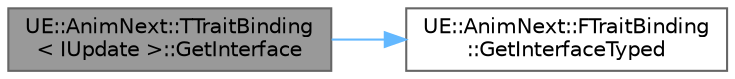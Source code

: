 digraph "UE::AnimNext::TTraitBinding&lt; IUpdate &gt;::GetInterface"
{
 // INTERACTIVE_SVG=YES
 // LATEX_PDF_SIZE
  bgcolor="transparent";
  edge [fontname=Helvetica,fontsize=10,labelfontname=Helvetica,labelfontsize=10];
  node [fontname=Helvetica,fontsize=10,shape=box,height=0.2,width=0.4];
  rankdir="LR";
  Node1 [id="Node000001",label="UE::AnimNext::TTraitBinding\l\< IUpdate \>::GetInterface",height=0.2,width=0.4,color="gray40", fillcolor="grey60", style="filled", fontcolor="black",tooltip=" "];
  Node1 -> Node2 [id="edge1_Node000001_Node000002",color="steelblue1",style="solid",tooltip=" "];
  Node2 [id="Node000002",label="UE::AnimNext::FTraitBinding\l::GetInterfaceTyped",height=0.2,width=0.4,color="grey40", fillcolor="white", style="filled",URL="$da/d80/structUE_1_1AnimNext_1_1FTraitBinding.html#a0fb745e9002318a2ce90b7c174af39ae",tooltip=" "];
}
